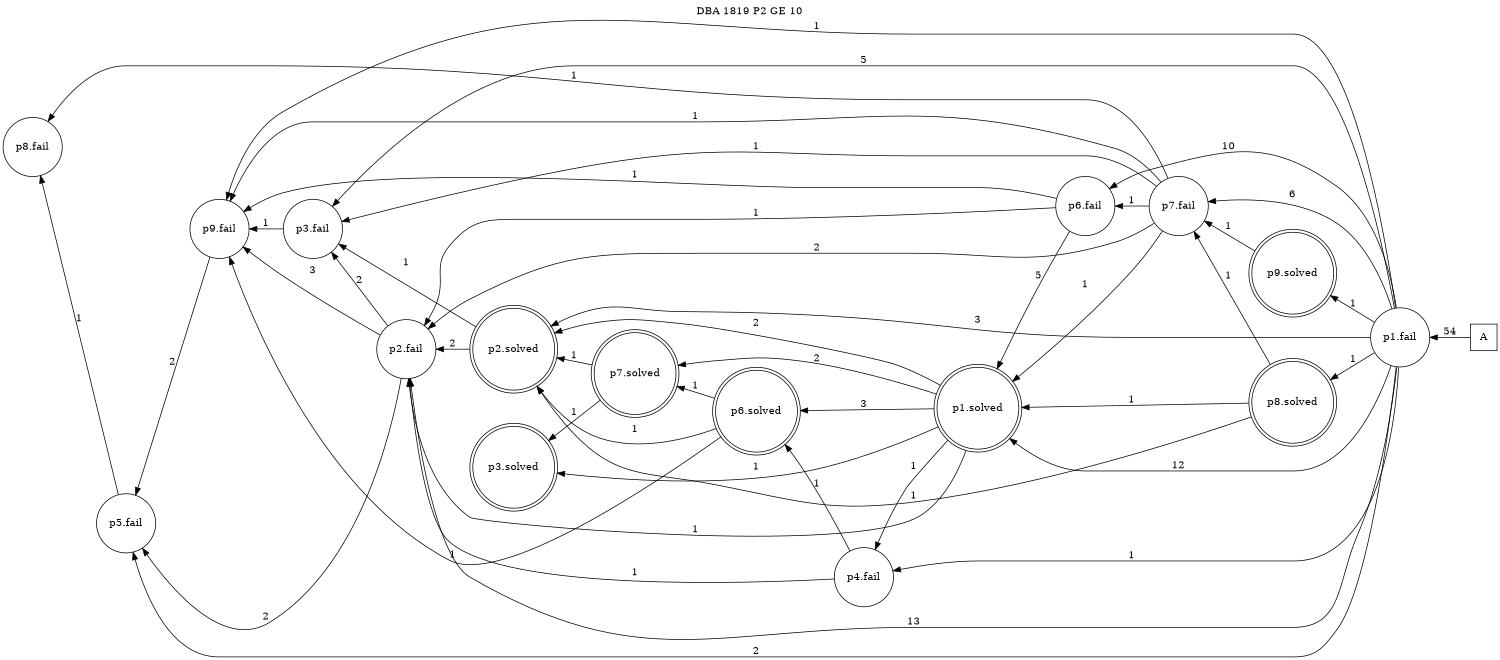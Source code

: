 digraph DBA_1819_P2_GE_10 {
labelloc="tl"
label= " DBA 1819 P2 GE 10 "
rankdir="RL";
graph [ size=" 10 , 10 !"]

"A" [shape="square" label="A"]
"p1.fail" [shape="circle" label="p1.fail"]
"p6.fail" [shape="circle" label="p6.fail"]
"p1.solved" [shape="doublecircle" label="p1.solved"]
"p6.solved" [shape="doublecircle" label="p6.solved"]
"p7.solved" [shape="doublecircle" label="p7.solved"]
"p3.solved" [shape="doublecircle" label="p3.solved"]
"p2.solved" [shape="doublecircle" label="p2.solved"]
"p3.fail" [shape="circle" label="p3.fail"]
"p2.fail" [shape="circle" label="p2.fail"]
"p5.fail" [shape="circle" label="p5.fail"]
"p8.solved" [shape="doublecircle" label="p8.solved"]
"p9.fail" [shape="circle" label="p9.fail"]
"p9.solved" [shape="doublecircle" label="p9.solved"]
"p7.fail" [shape="circle" label="p7.fail"]
"p8.fail" [shape="circle" label="p8.fail"]
"p4.fail" [shape="circle" label="p4.fail"]
"A" -> "p1.fail" [ label=54]
"p1.fail" -> "p6.fail" [ label=10]
"p1.fail" -> "p1.solved" [ label=12]
"p1.fail" -> "p2.solved" [ label=3]
"p1.fail" -> "p3.fail" [ label=5]
"p1.fail" -> "p2.fail" [ label=13]
"p1.fail" -> "p5.fail" [ label=2]
"p1.fail" -> "p8.solved" [ label=1]
"p1.fail" -> "p9.fail" [ label=1]
"p1.fail" -> "p9.solved" [ label=1]
"p1.fail" -> "p7.fail" [ label=6]
"p1.fail" -> "p4.fail" [ label=1]
"p6.fail" -> "p1.solved" [ label=5]
"p6.fail" -> "p2.fail" [ label=1]
"p6.fail" -> "p9.fail" [ label=1]
"p1.solved" -> "p6.solved" [ label=3]
"p1.solved" -> "p7.solved" [ label=2]
"p1.solved" -> "p3.solved" [ label=1]
"p1.solved" -> "p2.solved" [ label=2]
"p1.solved" -> "p2.fail" [ label=1]
"p1.solved" -> "p4.fail" [ label=1]
"p6.solved" -> "p7.solved" [ label=1]
"p6.solved" -> "p2.solved" [ label=1]
"p6.solved" -> "p9.fail" [ label=1]
"p7.solved" -> "p3.solved" [ label=1]
"p7.solved" -> "p2.solved" [ label=1]
"p2.solved" -> "p3.fail" [ label=1]
"p2.solved" -> "p2.fail" [ label=2]
"p3.fail" -> "p9.fail" [ label=1]
"p2.fail" -> "p3.fail" [ label=2]
"p2.fail" -> "p5.fail" [ label=2]
"p2.fail" -> "p9.fail" [ label=3]
"p5.fail" -> "p8.fail" [ label=1]
"p8.solved" -> "p1.solved" [ label=1]
"p8.solved" -> "p2.solved" [ label=1]
"p8.solved" -> "p7.fail" [ label=1]
"p9.fail" -> "p5.fail" [ label=2]
"p9.solved" -> "p7.fail" [ label=1]
"p7.fail" -> "p6.fail" [ label=1]
"p7.fail" -> "p1.solved" [ label=1]
"p7.fail" -> "p3.fail" [ label=1]
"p7.fail" -> "p2.fail" [ label=2]
"p7.fail" -> "p9.fail" [ label=1]
"p7.fail" -> "p8.fail" [ label=1]
"p4.fail" -> "p6.solved" [ label=1]
"p4.fail" -> "p2.fail" [ label=1]
}
